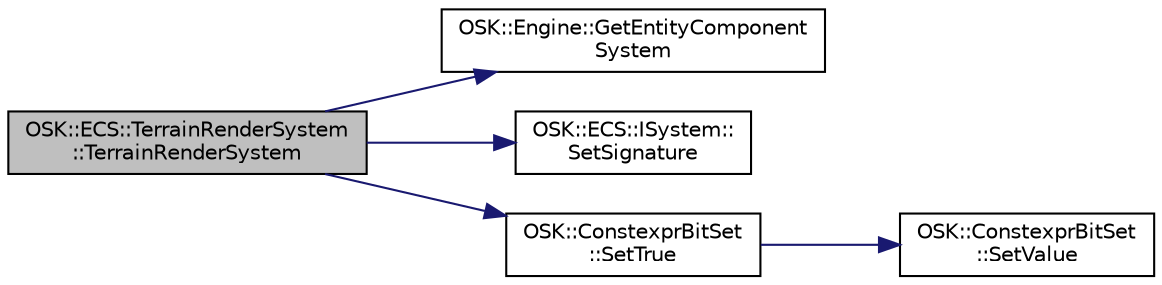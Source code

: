 digraph "OSK::ECS::TerrainRenderSystem::TerrainRenderSystem"
{
 // LATEX_PDF_SIZE
  edge [fontname="Helvetica",fontsize="10",labelfontname="Helvetica",labelfontsize="10"];
  node [fontname="Helvetica",fontsize="10",shape=record];
  rankdir="LR";
  Node1 [label="OSK::ECS::TerrainRenderSystem\l::TerrainRenderSystem",height=0.2,width=0.4,color="black", fillcolor="grey75", style="filled", fontcolor="black",tooltip=" "];
  Node1 -> Node2 [color="midnightblue",fontsize="10",style="solid",fontname="Helvetica"];
  Node2 [label="OSK::Engine::GetEntityComponent\lSystem",height=0.2,width=0.4,color="black", fillcolor="white", style="filled",URL="$class_o_s_k_1_1_engine.html#a17fd2842c078b7ddb4aaa70cd04549ab",tooltip=" "];
  Node1 -> Node3 [color="midnightblue",fontsize="10",style="solid",fontname="Helvetica"];
  Node3 [label="OSK::ECS::ISystem::\lSetSignature",height=0.2,width=0.4,color="black", fillcolor="white", style="filled",URL="$class_o_s_k_1_1_e_c_s_1_1_i_system.html#ac9336e70706ab6ea24d9f5fe95955efd",tooltip=" "];
  Node1 -> Node4 [color="midnightblue",fontsize="10",style="solid",fontname="Helvetica"];
  Node4 [label="OSK::ConstexprBitSet\l::SetTrue",height=0.2,width=0.4,color="black", fillcolor="white", style="filled",URL="$class_o_s_k_1_1_constexpr_bit_set.html#a2ed44d2a40faf6ff664947caf93846b4",tooltip="Establece el valor del bit dado a 1."];
  Node4 -> Node5 [color="midnightblue",fontsize="10",style="solid",fontname="Helvetica"];
  Node5 [label="OSK::ConstexprBitSet\l::SetValue",height=0.2,width=0.4,color="black", fillcolor="white", style="filled",URL="$class_o_s_k_1_1_constexpr_bit_set.html#a38329a6523ad679a76be70f2c9faff16",tooltip="Establece el valor del bit en la posición dada."];
}
